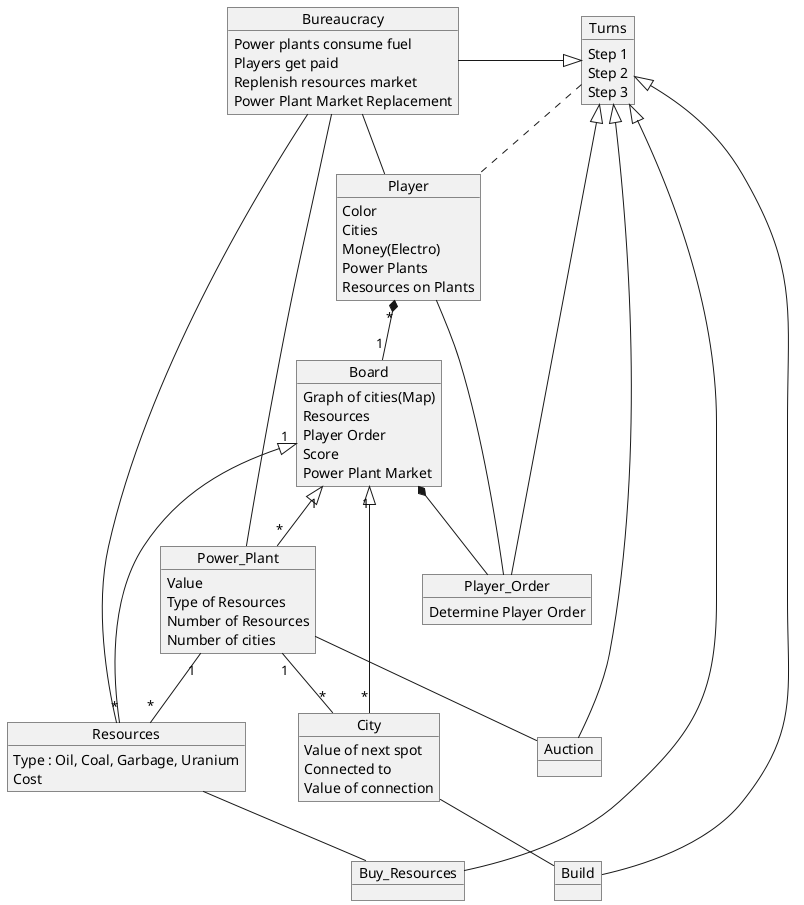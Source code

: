 @startuml
object Player {
	Color
	Cities
	Money(Electro)
	Power Plants
	Resources on Plants
}
object Resources {
	Type : Oil, Coal, Garbage, Uranium
	Cost
}
object Power_Plant {
	Value
	Type of Resources
	Number of Resources
	Number of cities
}
object Board {
	Graph of cities(Map)
	Resources
	Player Order
	Score
	Power Plant Market	
}
object City {
	Value of next spot
	Connected to
	Value of connection
}
object Turns {
	Step 1
	Step 2
	Step 3
}
object Player_Order {
	Determine Player Order
}
object Auction {

}
object Buy_Resources {

}
object Build {

}
object Bureaucracy {
	Power plants consume fuel
	Players get paid
	Replenish resources market
	Power Plant Market Replacement
}

Board "1" <|-right- "*" City
Board "1" <|-- "*" Power_Plant
Board "1" <|-left- "*" Resources
Board  *-- Player_Order

Power_Plant "1" -- "*" City
Power_Plant "1" -- "*" Resources
Power_Plant -- Auction
Power_Plant -- Bureaucracy

City -- Build

Resources -- Buy_Resources
Resources -- Bureaucracy

Player "*" *-- "1" Board
Player .up. Turns
Player -- Player_Order
Player -- Bureaucracy

Turns <|-left- Player_Order
Turns <|-right- Auction
Turns <|-left- Buy_Resources
Turns <|-right- Build
Turns <|-left- Bureaucracy

@enduml
